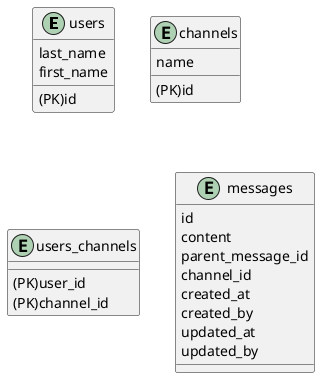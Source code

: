 @startuml


entity users {
   (PK)id
   last_name
   first_name
}

entity channels {
   (PK)id
   name
}

entity users_channels {
   (PK)user_id
   (PK)channel_id
}

entity messages {
   id
   content
   parent_message_id
   channel_id
   created_at
   created_by
   updated_at
   updated_by
}

@enduml
